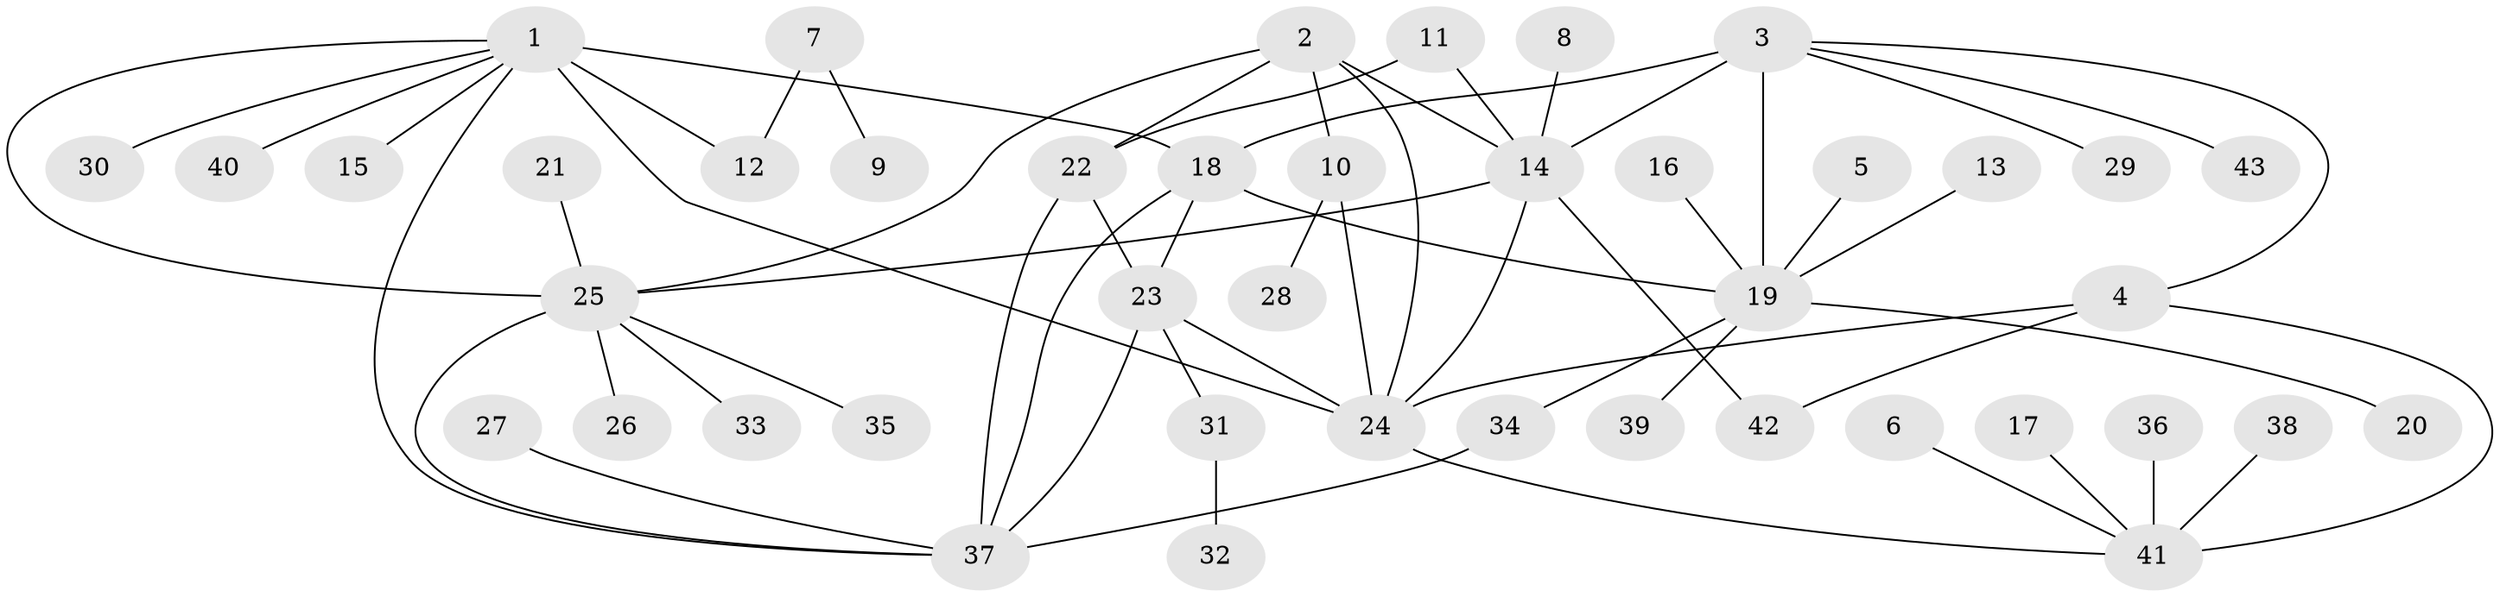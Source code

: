 // original degree distribution, {6: 0.058823529411764705, 5: 0.058823529411764705, 8: 0.011764705882352941, 10: 0.011764705882352941, 11: 0.023529411764705882, 3: 0.10588235294117647, 7: 0.011764705882352941, 4: 0.011764705882352941, 9: 0.023529411764705882, 1: 0.4823529411764706, 2: 0.2}
// Generated by graph-tools (version 1.1) at 2025/02/03/09/25 03:02:53]
// undirected, 43 vertices, 59 edges
graph export_dot {
graph [start="1"]
  node [color=gray90,style=filled];
  1;
  2;
  3;
  4;
  5;
  6;
  7;
  8;
  9;
  10;
  11;
  12;
  13;
  14;
  15;
  16;
  17;
  18;
  19;
  20;
  21;
  22;
  23;
  24;
  25;
  26;
  27;
  28;
  29;
  30;
  31;
  32;
  33;
  34;
  35;
  36;
  37;
  38;
  39;
  40;
  41;
  42;
  43;
  1 -- 12 [weight=3.0];
  1 -- 15 [weight=1.0];
  1 -- 18 [weight=1.0];
  1 -- 24 [weight=1.0];
  1 -- 25 [weight=1.0];
  1 -- 30 [weight=1.0];
  1 -- 37 [weight=1.0];
  1 -- 40 [weight=1.0];
  2 -- 10 [weight=1.0];
  2 -- 14 [weight=2.0];
  2 -- 22 [weight=1.0];
  2 -- 24 [weight=1.0];
  2 -- 25 [weight=2.0];
  3 -- 4 [weight=1.0];
  3 -- 14 [weight=1.0];
  3 -- 18 [weight=2.0];
  3 -- 19 [weight=2.0];
  3 -- 29 [weight=1.0];
  3 -- 43 [weight=1.0];
  4 -- 24 [weight=2.0];
  4 -- 41 [weight=2.0];
  4 -- 42 [weight=1.0];
  5 -- 19 [weight=1.0];
  6 -- 41 [weight=1.0];
  7 -- 9 [weight=1.0];
  7 -- 12 [weight=1.0];
  8 -- 14 [weight=1.0];
  10 -- 24 [weight=1.0];
  10 -- 28 [weight=1.0];
  11 -- 14 [weight=1.0];
  11 -- 22 [weight=1.0];
  13 -- 19 [weight=1.0];
  14 -- 24 [weight=1.0];
  14 -- 25 [weight=1.0];
  14 -- 42 [weight=1.0];
  16 -- 19 [weight=1.0];
  17 -- 41 [weight=1.0];
  18 -- 19 [weight=1.0];
  18 -- 23 [weight=1.0];
  18 -- 37 [weight=1.0];
  19 -- 20 [weight=1.0];
  19 -- 34 [weight=1.0];
  19 -- 39 [weight=1.0];
  21 -- 25 [weight=1.0];
  22 -- 23 [weight=3.0];
  22 -- 37 [weight=2.0];
  23 -- 24 [weight=1.0];
  23 -- 31 [weight=1.0];
  23 -- 37 [weight=1.0];
  24 -- 41 [weight=1.0];
  25 -- 26 [weight=1.0];
  25 -- 33 [weight=1.0];
  25 -- 35 [weight=1.0];
  25 -- 37 [weight=1.0];
  27 -- 37 [weight=1.0];
  31 -- 32 [weight=1.0];
  34 -- 37 [weight=1.0];
  36 -- 41 [weight=1.0];
  38 -- 41 [weight=1.0];
}
